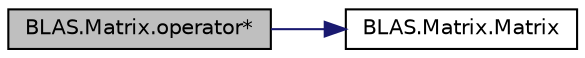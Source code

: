 digraph "BLAS.Matrix.operator*"
{
  edge [fontname="Helvetica",fontsize="10",labelfontname="Helvetica",labelfontsize="10"];
  node [fontname="Helvetica",fontsize="10",shape=record];
  rankdir="LR";
  Node1 [label="BLAS.Matrix.operator*",height=0.2,width=0.4,color="black", fillcolor="grey75", style="filled", fontcolor="black"];
  Node1 -> Node2 [color="midnightblue",fontsize="10",style="solid",fontname="Helvetica"];
  Node2 [label="BLAS.Matrix.Matrix",height=0.2,width=0.4,color="black", fillcolor="white", style="filled",URL="$class_b_l_a_s_1_1_matrix.html#a347802ba2127f13d57a24d99d36137d9",tooltip="Создает матрицу заданной размерности "];
}
